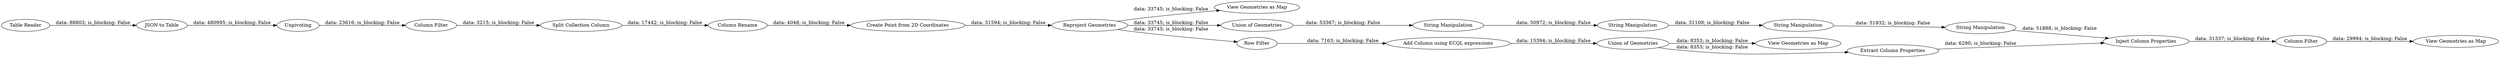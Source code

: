 digraph {
	"497010216492806417_755" [label="Union of Geometries"]
	"497010216492806417_733" [label="Column Filter"]
	"497010216492806417_705" [label=Unpivoting]
	"497010216492806417_756" [label="View Geometries as Map"]
	"497010216492806417_724" [label="View Geometries as Map"]
	"497010216492806417_754" [label="View Geometries as Map"]
	"497010216492806417_717" [label="Extract Column Properties"]
	"497010216492806417_723" [label="Column Filter"]
	"497010216492806417_720" [label="String Manipulation"]
	"497010216492806417_719" [label="String Manipulation"]
	"497010216492806417_721" [label="String Manipulation"]
	"497010216492806417_732" [label="Column Rename"]
	"497010216492806417_706" [label="Split Collection Column"]
	"497010216492806417_707" [label="Create Point from 2D Coordinates"]
	"497010216492806417_725" [label="Add Column using ECQL expressions"]
	"497010216492806417_704" [label="JSON to Table"]
	"497010216492806417_752" [label="Reproject Geometries"]
	"497010216492806417_709" [label="Union of Geometries"]
	"497010216492806417_750" [label="Table Reader"]
	"497010216492806417_716" [label="Inject Column Properties"]
	"497010216492806417_753" [label="Row Filter"]
	"497010216492806417_714" [label="String Manipulation"]
	"497010216492806417_732" -> "497010216492806417_707" [label="data: 4048; is_blocking: False"]
	"497010216492806417_720" -> "497010216492806417_716" [label="data: 51888; is_blocking: False"]
	"497010216492806417_753" -> "497010216492806417_725" [label="data: 7163; is_blocking: False"]
	"497010216492806417_706" -> "497010216492806417_732" [label="data: 17442; is_blocking: False"]
	"497010216492806417_733" -> "497010216492806417_724" [label="data: 29994; is_blocking: False"]
	"497010216492806417_704" -> "497010216492806417_705" [label="data: 480995; is_blocking: False"]
	"497010216492806417_750" -> "497010216492806417_704" [label="data: 88803; is_blocking: False"]
	"497010216492806417_716" -> "497010216492806417_733" [label="data: 31337; is_blocking: False"]
	"497010216492806417_705" -> "497010216492806417_723" [label="data: 23616; is_blocking: False"]
	"497010216492806417_752" -> "497010216492806417_754" [label="data: 33745; is_blocking: False"]
	"497010216492806417_714" -> "497010216492806417_720" [label="data: 51832; is_blocking: False"]
	"497010216492806417_755" -> "497010216492806417_756" [label="data: 8353; is_blocking: False"]
	"497010216492806417_755" -> "497010216492806417_717" [label="data: 8353; is_blocking: False"]
	"497010216492806417_721" -> "497010216492806417_714" [label="data: 31108; is_blocking: False"]
	"497010216492806417_719" -> "497010216492806417_721" [label="data: 50972; is_blocking: False"]
	"497010216492806417_723" -> "497010216492806417_706" [label="data: 3215; is_blocking: False"]
	"497010216492806417_752" -> "497010216492806417_753" [label="data: 33745; is_blocking: False"]
	"497010216492806417_709" -> "497010216492806417_719" [label="data: 53367; is_blocking: False"]
	"497010216492806417_717" -> "497010216492806417_716" [label="data: 6290; is_blocking: False"]
	"497010216492806417_752" -> "497010216492806417_709" [label="data: 33745; is_blocking: False"]
	"497010216492806417_707" -> "497010216492806417_752" [label="data: 31594; is_blocking: False"]
	"497010216492806417_725" -> "497010216492806417_755" [label="data: 15394; is_blocking: False"]
	rankdir=LR
}
